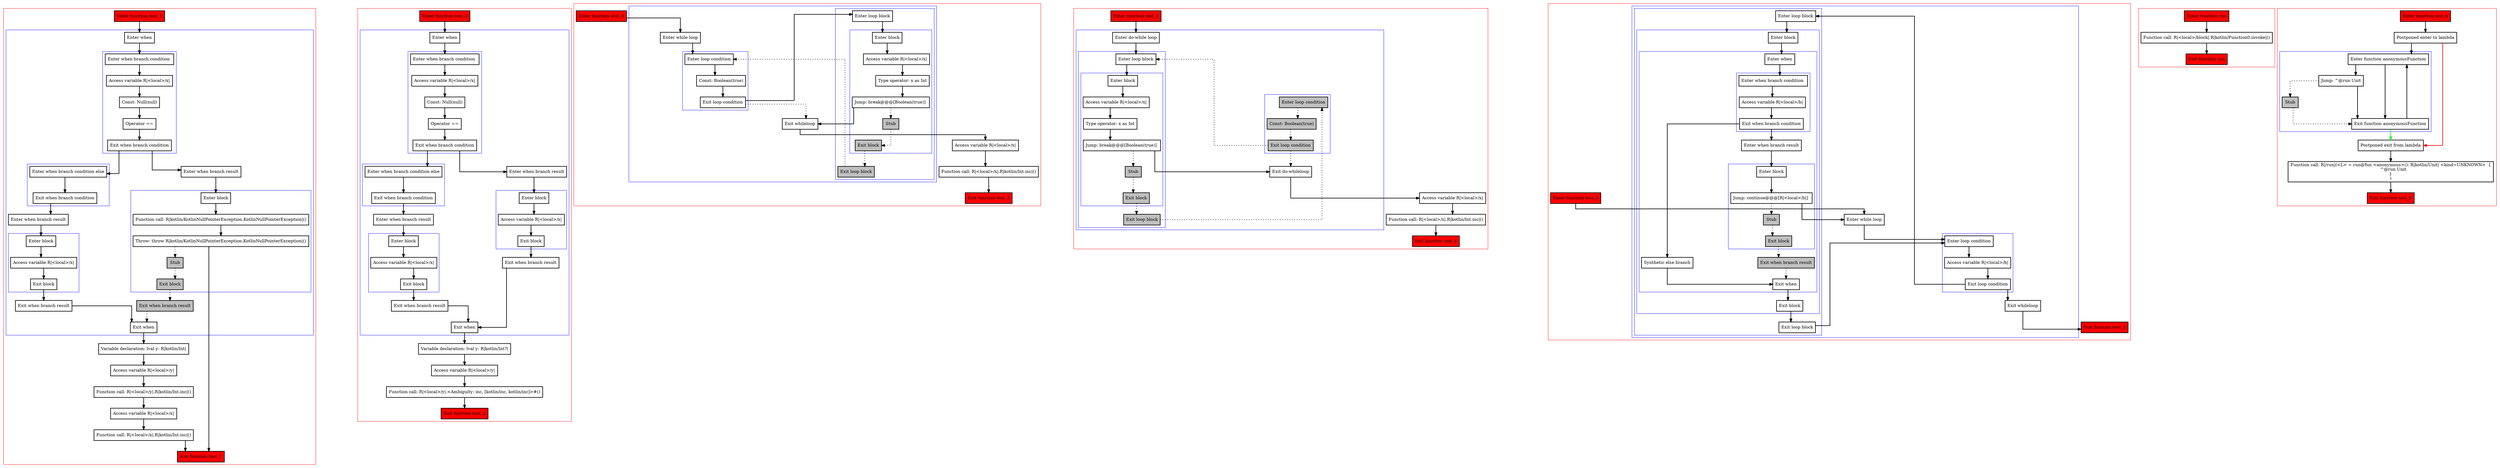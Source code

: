 digraph jumps_kt {
    graph [splines=ortho nodesep=3]
    node [shape=box penwidth=2]
    edge [penwidth=2]

    subgraph cluster_0 {
        color=red
        0 [label="Enter function test_1" style="filled" fillcolor=red];
        subgraph cluster_1 {
            color=blue
            1 [label="Enter when"];
            subgraph cluster_2 {
                color=blue
                2 [label="Enter when branch condition "];
                3 [label="Access variable R|<local>/x|"];
                4 [label="Const: Null(null)"];
                5 [label="Operator =="];
                6 [label="Exit when branch condition"];
            }
            subgraph cluster_3 {
                color=blue
                7 [label="Enter when branch condition else"];
                8 [label="Exit when branch condition"];
            }
            9 [label="Enter when branch result"];
            subgraph cluster_4 {
                color=blue
                10 [label="Enter block"];
                11 [label="Access variable R|<local>/x|"];
                12 [label="Exit block"];
            }
            13 [label="Exit when branch result"];
            14 [label="Enter when branch result"];
            subgraph cluster_5 {
                color=blue
                15 [label="Enter block"];
                16 [label="Function call: R|kotlin/KotlinNullPointerException.KotlinNullPointerException|()"];
                17 [label="Throw: throw R|kotlin/KotlinNullPointerException.KotlinNullPointerException|()"];
                18 [label="Stub" style="filled" fillcolor=gray];
                19 [label="Exit block" style="filled" fillcolor=gray];
            }
            20 [label="Exit when branch result" style="filled" fillcolor=gray];
            21 [label="Exit when"];
        }
        22 [label="Variable declaration: lval y: R|kotlin/Int|"];
        23 [label="Access variable R|<local>/y|"];
        24 [label="Function call: R|<local>/y|.R|kotlin/Int.inc|()"];
        25 [label="Access variable R|<local>/x|"];
        26 [label="Function call: R|<local>/x|.R|kotlin/Int.inc|()"];
        27 [label="Exit function test_1" style="filled" fillcolor=red];
    }

    0 -> {1};
    1 -> {2};
    2 -> {3};
    3 -> {4};
    4 -> {5};
    5 -> {6};
    6 -> {14 7};
    7 -> {8};
    8 -> {9};
    9 -> {10};
    10 -> {11};
    11 -> {12};
    12 -> {13};
    13 -> {21};
    14 -> {15};
    15 -> {16};
    16 -> {17};
    17 -> {27};
    17 -> {18} [style=dotted];
    18 -> {19} [style=dotted];
    19 -> {20} [style=dotted];
    20 -> {21} [style=dotted];
    21 -> {22};
    22 -> {23};
    23 -> {24};
    24 -> {25};
    25 -> {26};
    26 -> {27};

    subgraph cluster_6 {
        color=red
        28 [label="Enter function test_2" style="filled" fillcolor=red];
        subgraph cluster_7 {
            color=blue
            29 [label="Enter when"];
            subgraph cluster_8 {
                color=blue
                30 [label="Enter when branch condition "];
                31 [label="Access variable R|<local>/x|"];
                32 [label="Const: Null(null)"];
                33 [label="Operator =="];
                34 [label="Exit when branch condition"];
            }
            subgraph cluster_9 {
                color=blue
                35 [label="Enter when branch condition else"];
                36 [label="Exit when branch condition"];
            }
            37 [label="Enter when branch result"];
            subgraph cluster_10 {
                color=blue
                38 [label="Enter block"];
                39 [label="Access variable R|<local>/x|"];
                40 [label="Exit block"];
            }
            41 [label="Exit when branch result"];
            42 [label="Enter when branch result"];
            subgraph cluster_11 {
                color=blue
                43 [label="Enter block"];
                44 [label="Access variable R|<local>/x|"];
                45 [label="Exit block"];
            }
            46 [label="Exit when branch result"];
            47 [label="Exit when"];
        }
        48 [label="Variable declaration: lval y: R|kotlin/Int?|"];
        49 [label="Access variable R|<local>/y|"];
        50 [label="Function call: R|<local>/y|.<Ambiguity: inc, [kotlin/inc, kotlin/inc]>#()"];
        51 [label="Exit function test_2" style="filled" fillcolor=red];
    }

    28 -> {29};
    29 -> {30};
    30 -> {31};
    31 -> {32};
    32 -> {33};
    33 -> {34};
    34 -> {42 35};
    35 -> {36};
    36 -> {37};
    37 -> {38};
    38 -> {39};
    39 -> {40};
    40 -> {41};
    41 -> {47};
    42 -> {43};
    43 -> {44};
    44 -> {45};
    45 -> {46};
    46 -> {47};
    47 -> {48};
    48 -> {49};
    49 -> {50};
    50 -> {51};

    subgraph cluster_12 {
        color=red
        52 [label="Enter function test_3" style="filled" fillcolor=red];
        subgraph cluster_13 {
            color=blue
            53 [label="Enter while loop"];
            subgraph cluster_14 {
                color=blue
                54 [label="Enter loop condition"];
                55 [label="Const: Boolean(true)"];
                56 [label="Exit loop condition"];
            }
            subgraph cluster_15 {
                color=blue
                57 [label="Enter loop block"];
                subgraph cluster_16 {
                    color=blue
                    58 [label="Enter block"];
                    59 [label="Access variable R|<local>/x|"];
                    60 [label="Type operator: x as Int"];
                    61 [label="Jump: break@@@[Boolean(true)] "];
                    62 [label="Stub" style="filled" fillcolor=gray];
                    63 [label="Exit block" style="filled" fillcolor=gray];
                }
                64 [label="Exit loop block" style="filled" fillcolor=gray];
            }
            65 [label="Exit whileloop"];
        }
        66 [label="Access variable R|<local>/x|"];
        67 [label="Function call: R|<local>/x|.R|kotlin/Int.inc|()"];
        68 [label="Exit function test_3" style="filled" fillcolor=red];
    }

    52 -> {53};
    53 -> {54};
    54 -> {55};
    55 -> {56};
    56 -> {57};
    56 -> {65} [style=dotted];
    57 -> {58};
    58 -> {59};
    59 -> {60};
    60 -> {61};
    61 -> {65};
    61 -> {62} [style=dotted];
    62 -> {63} [style=dotted];
    63 -> {64} [style=dotted];
    64 -> {54} [style=dotted];
    65 -> {66};
    66 -> {67};
    67 -> {68};

    subgraph cluster_17 {
        color=red
        69 [label="Enter function test_4" style="filled" fillcolor=red];
        subgraph cluster_18 {
            color=blue
            70 [label="Enter do-while loop"];
            subgraph cluster_19 {
                color=blue
                71 [label="Enter loop block"];
                subgraph cluster_20 {
                    color=blue
                    72 [label="Enter block"];
                    73 [label="Access variable R|<local>/x|"];
                    74 [label="Type operator: x as Int"];
                    75 [label="Jump: break@@@[Boolean(true)] "];
                    76 [label="Stub" style="filled" fillcolor=gray];
                    77 [label="Exit block" style="filled" fillcolor=gray];
                }
                78 [label="Exit loop block" style="filled" fillcolor=gray];
            }
            subgraph cluster_21 {
                color=blue
                79 [label="Enter loop condition" style="filled" fillcolor=gray];
                80 [label="Const: Boolean(true)" style="filled" fillcolor=gray];
                81 [label="Exit loop condition" style="filled" fillcolor=gray];
            }
            82 [label="Exit do-whileloop"];
        }
        83 [label="Access variable R|<local>/x|"];
        84 [label="Function call: R|<local>/x|.R|kotlin/Int.inc|()"];
        85 [label="Exit function test_4" style="filled" fillcolor=red];
    }

    69 -> {70};
    70 -> {71};
    71 -> {72};
    72 -> {73};
    73 -> {74};
    74 -> {75};
    75 -> {82};
    75 -> {76} [style=dotted];
    76 -> {77} [style=dotted];
    77 -> {78} [style=dotted];
    78 -> {79} [style=dotted];
    79 -> {80} [style=dotted];
    80 -> {81} [style=dotted];
    81 -> {71 82} [style=dotted];
    82 -> {83};
    83 -> {84};
    84 -> {85};

    subgraph cluster_22 {
        color=red
        86 [label="Enter function test_5" style="filled" fillcolor=red];
        subgraph cluster_23 {
            color=blue
            87 [label="Enter while loop"];
            subgraph cluster_24 {
                color=blue
                88 [label="Enter loop condition"];
                89 [label="Access variable R|<local>/b|"];
                90 [label="Exit loop condition"];
            }
            subgraph cluster_25 {
                color=blue
                91 [label="Enter loop block"];
                subgraph cluster_26 {
                    color=blue
                    92 [label="Enter block"];
                    subgraph cluster_27 {
                        color=blue
                        93 [label="Enter when"];
                        subgraph cluster_28 {
                            color=blue
                            94 [label="Enter when branch condition "];
                            95 [label="Access variable R|<local>/b|"];
                            96 [label="Exit when branch condition"];
                        }
                        97 [label="Synthetic else branch"];
                        98 [label="Enter when branch result"];
                        subgraph cluster_29 {
                            color=blue
                            99 [label="Enter block"];
                            100 [label="Jump: continue@@@[R|<local>/b|] "];
                            101 [label="Stub" style="filled" fillcolor=gray];
                            102 [label="Exit block" style="filled" fillcolor=gray];
                        }
                        103 [label="Exit when branch result" style="filled" fillcolor=gray];
                        104 [label="Exit when"];
                    }
                    105 [label="Exit block"];
                }
                106 [label="Exit loop block"];
            }
            107 [label="Exit whileloop"];
        }
        108 [label="Exit function test_5" style="filled" fillcolor=red];
    }

    86 -> {87};
    87 -> {88};
    88 -> {89};
    89 -> {90};
    90 -> {107 91};
    91 -> {92};
    92 -> {93};
    93 -> {94};
    94 -> {95};
    95 -> {96};
    96 -> {98 97};
    97 -> {104};
    98 -> {99};
    99 -> {100};
    100 -> {87};
    100 -> {101} [style=dotted];
    101 -> {102} [style=dotted];
    102 -> {103} [style=dotted];
    103 -> {104} [style=dotted];
    104 -> {105};
    105 -> {106};
    106 -> {88};
    107 -> {108};

    subgraph cluster_30 {
        color=red
        109 [label="Enter function run" style="filled" fillcolor=red];
        110 [label="Function call: R|<local>/block|.R|kotlin/Function0.invoke|()"];
        111 [label="Exit function run" style="filled" fillcolor=red];
    }

    109 -> {110};
    110 -> {111};

    subgraph cluster_31 {
        color=red
        112 [label="Enter function test_6" style="filled" fillcolor=red];
        113 [label="Postponed enter to lambda"];
        subgraph cluster_32 {
            color=blue
            114 [label="Enter function anonymousFunction"];
            115 [label="Jump: ^@run Unit"];
            116 [label="Stub" style="filled" fillcolor=gray];
            117 [label="Exit function anonymousFunction"];
        }
        118 [label="Postponed exit from lambda"];
        119 [label="Function call: R|/run|(<L> = run@fun <anonymous>(): R|kotlin/Unit| <kind=UNKNOWN>  {
    ^@run Unit
}
)"];
        120 [label="Exit function test_6" style="filled" fillcolor=red];
    }

    112 -> {113};
    113 -> {114};
    113 -> {118} [color=red];
    114 -> {117 115};
    115 -> {117};
    115 -> {116} [style=dotted];
    116 -> {117} [style=dotted];
    117 -> {114};
    117 -> {118} [color=green];
    118 -> {119};
    119 -> {120};

}
